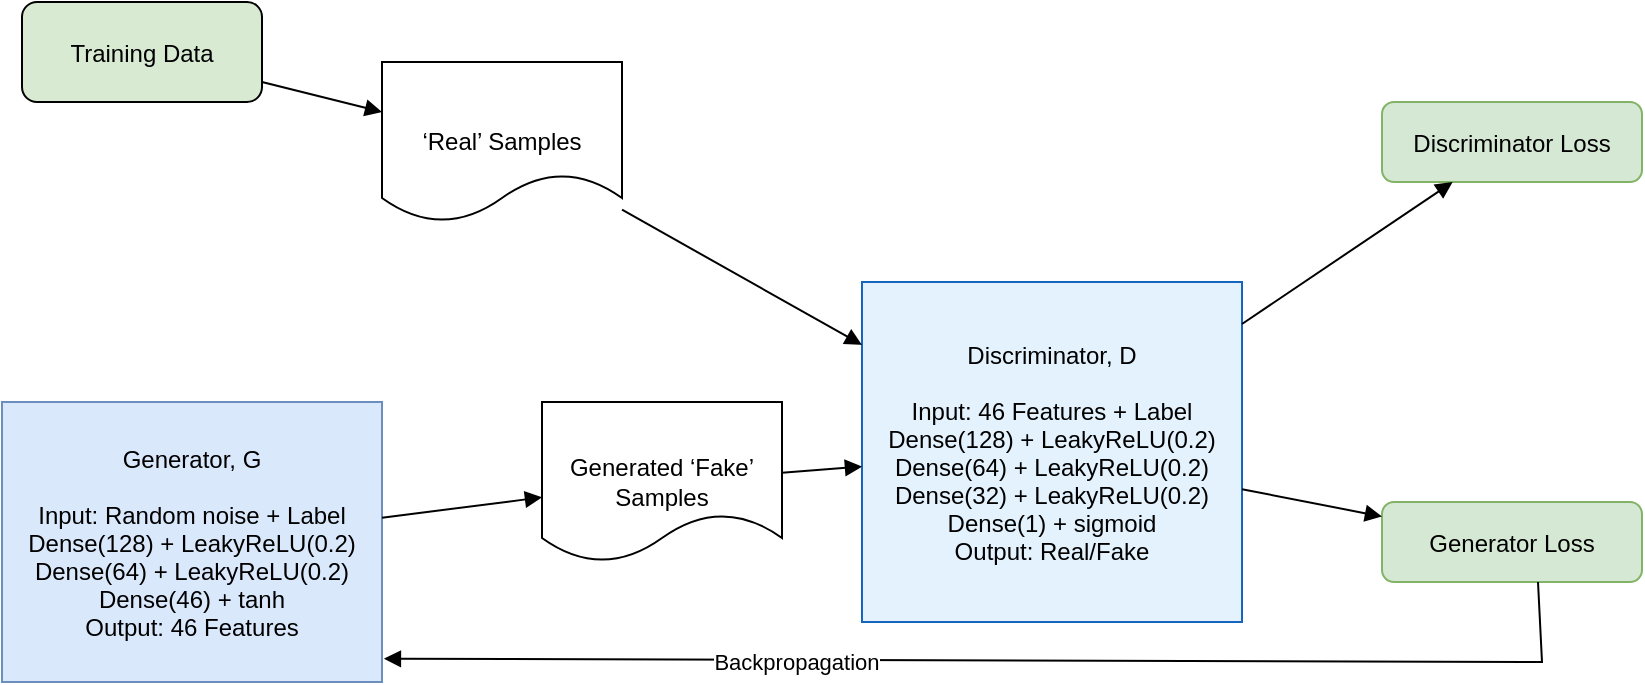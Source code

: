 <mxfile version="27.0.2">
  <diagram name="GAN Architecture" id="GANArchitectureDiagram">
    <mxGraphModel dx="872" dy="431" grid="1" gridSize="10" guides="1" tooltips="1" connect="1" arrows="1" fold="1" page="1" pageScale="1" pageWidth="827" pageHeight="1169" math="0" shadow="0">
      <root>
        <mxCell id="0" />
        <mxCell id="1" parent="0" />
        <mxCell id="2" value="Training Data" style="rounded=1;fillColor=#D9EAD3;strokeColor=#000000;" parent="1" vertex="1">
          <mxGeometry x="40" y="70" width="120" height="50" as="geometry" />
        </mxCell>
        <mxCell id="3" value="‘Real’ Samples" style="shape=document;whiteSpace=wrap;fillColor=#FFFFFF;strokeColor=#000000;" parent="1" vertex="1">
          <mxGeometry x="220" y="100" width="120" height="80" as="geometry" />
        </mxCell>
        <mxCell id="4" value="Generator, G&#xa;&#xa;Input: Random noise + Label&#xa;Dense(128) + LeakyReLU(0.2)&#xa;Dense(64) + LeakyReLU(0.2)&#xa;Dense(46) + tanh&#xa;Output: 46 Features" style="rounded=0;fillColor=#dae8fc;strokeColor=#6c8ebf;fontSize=12;" parent="1" vertex="1">
          <mxGeometry x="30" y="270" width="190" height="140" as="geometry" />
        </mxCell>
        <mxCell id="5" value="Generated ‘Fake’ Samples" style="shape=document;whiteSpace=wrap;fillColor=#FFFFFF;strokeColor=#000000;" parent="1" vertex="1">
          <mxGeometry x="300" y="270" width="120" height="80" as="geometry" />
        </mxCell>
        <mxCell id="6" value="Discriminator, D&#xa;&#xa;Input: 46 Features + Label&#xa;Dense(128) + LeakyReLU(0.2)&#xa;Dense(64) + LeakyReLU(0.2)&#xa;Dense(32) + LeakyReLU(0.2)&#xa;Dense(1) + sigmoid&#xa;Output: Real/Fake" style="rounded=0;fillColor=#E3F2FD;strokeColor=#1565C0;fontSize=12;" parent="1" vertex="1">
          <mxGeometry x="460" y="210" width="190" height="170" as="geometry" />
        </mxCell>
        <mxCell id="7" style="endArrow=block;" parent="1" source="2" target="3" edge="1">
          <mxGeometry relative="1" as="geometry" />
        </mxCell>
        <mxCell id="8" style="endArrow=block;" parent="1" source="4" target="5" edge="1">
          <mxGeometry relative="1" as="geometry" />
        </mxCell>
        <mxCell id="9" style="endArrow=block;" parent="1" source="3" target="6" edge="1">
          <mxGeometry relative="1" as="geometry" />
        </mxCell>
        <mxCell id="10" style="endArrow=block;" parent="1" source="5" target="6" edge="1">
          <mxGeometry relative="1" as="geometry" />
        </mxCell>
        <mxCell id="11" value="Discriminator Loss" style="rounded=1;fillColor=#d5e8d4;strokeColor=#82b366;" parent="1" vertex="1">
          <mxGeometry x="720" y="120" width="130" height="40" as="geometry" />
        </mxCell>
        <mxCell id="12" value="Generator Loss" style="rounded=1;fillColor=#d5e8d4;strokeColor=#82b366;" parent="1" vertex="1">
          <mxGeometry x="720" y="320" width="130" height="40" as="geometry" />
        </mxCell>
        <mxCell id="13" style="endArrow=block;" parent="1" source="6" target="11" edge="1">
          <mxGeometry relative="1" as="geometry">
            <mxPoint x="740" y="160" as="targetPoint" />
          </mxGeometry>
        </mxCell>
        <mxCell id="14" style="endArrow=block;" parent="1" source="6" target="12" edge="1">
          <mxGeometry relative="1" as="geometry">
            <mxPoint x="740" y="360" as="targetPoint" />
          </mxGeometry>
        </mxCell>
        <mxCell id="15" style="endArrow=block;entryX=1.005;entryY=0.917;entryDx=0;entryDy=0;entryPerimeter=0;rounded=0;curved=0;exitX=0.6;exitY=1;exitDx=0;exitDy=0;exitPerimeter=0;" parent="1" source="12" target="4" edge="1">
          <mxGeometry relative="1" as="geometry">
            <Array as="points">
              <mxPoint x="800" y="400" />
            </Array>
          </mxGeometry>
        </mxCell>
        <mxCell id="glRga6QzKIjV33MxHHAB-15" value="Backpropagation" style="edgeLabel;html=1;align=center;verticalAlign=middle;resizable=0;points=[];" vertex="1" connectable="0" parent="15">
          <mxGeometry x="0.334" y="1" relative="1" as="geometry">
            <mxPoint as="offset" />
          </mxGeometry>
        </mxCell>
      </root>
    </mxGraphModel>
  </diagram>
</mxfile>
